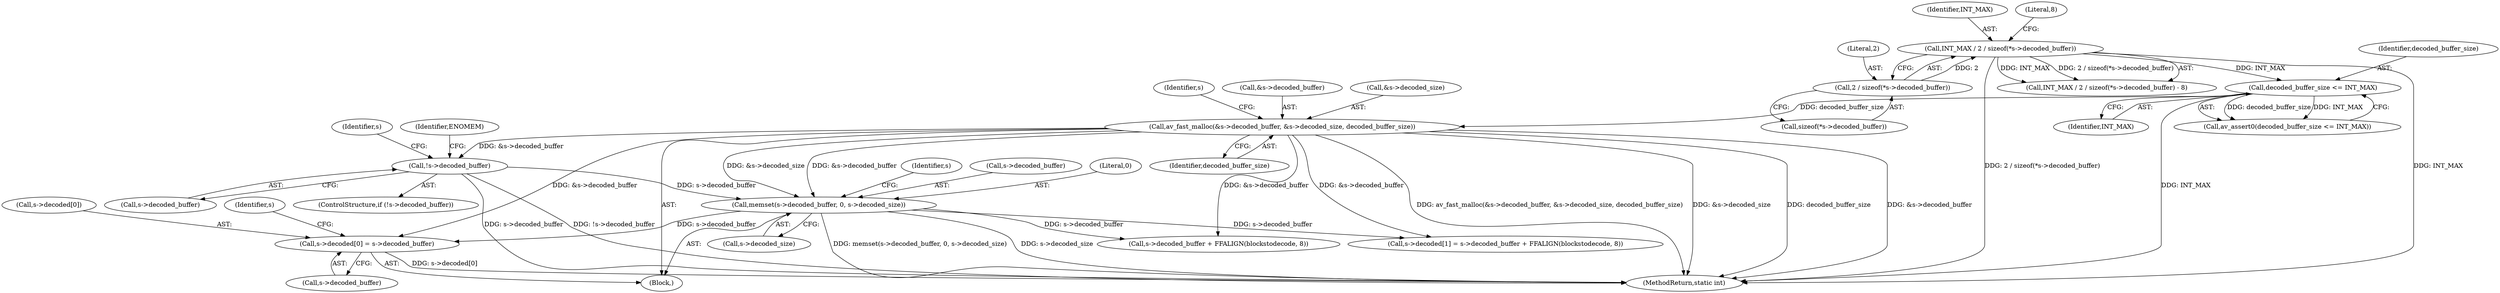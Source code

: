 digraph "0_FFmpeg_ba4beaf6149f7241c8bd85fe853318c2f6837ad0@array" {
"1000481" [label="(Call,s->decoded[0] = s->decoded_buffer)"];
"1000473" [label="(Call,memset(s->decoded_buffer, 0, s->decoded_size))"];
"1000466" [label="(Call,!s->decoded_buffer)"];
"1000455" [label="(Call,av_fast_malloc(&s->decoded_buffer, &s->decoded_size, decoded_buffer_size))"];
"1000452" [label="(Call,decoded_buffer_size <= INT_MAX)"];
"1000371" [label="(Call,INT_MAX / 2 / sizeof(*s->decoded_buffer))"];
"1000373" [label="(Call,2 / sizeof(*s->decoded_buffer))"];
"1000481" [label="(Call,s->decoded[0] = s->decoded_buffer)"];
"1000468" [label="(Identifier,s)"];
"1000484" [label="(Identifier,s)"];
"1000451" [label="(Call,av_assert0(decoded_buffer_size <= INT_MAX))"];
"1000475" [label="(Identifier,s)"];
"1000371" [label="(Call,INT_MAX / 2 / sizeof(*s->decoded_buffer))"];
"1000370" [label="(Call,INT_MAX / 2 / sizeof(*s->decoded_buffer) - 8)"];
"1000374" [label="(Literal,2)"];
"1000472" [label="(Identifier,ENOMEM)"];
"1000719" [label="(MethodReturn,static int)"];
"1000453" [label="(Identifier,decoded_buffer_size)"];
"1000493" [label="(Identifier,s)"];
"1000474" [label="(Call,s->decoded_buffer)"];
"1000466" [label="(Call,!s->decoded_buffer)"];
"1000455" [label="(Call,av_fast_malloc(&s->decoded_buffer, &s->decoded_size, decoded_buffer_size))"];
"1000375" [label="(Call,sizeof(*s->decoded_buffer))"];
"1000452" [label="(Call,decoded_buffer_size <= INT_MAX)"];
"1000454" [label="(Identifier,INT_MAX)"];
"1000478" [label="(Call,s->decoded_size)"];
"1000110" [label="(Block,)"];
"1000465" [label="(ControlStructure,if (!s->decoded_buffer))"];
"1000372" [label="(Identifier,INT_MAX)"];
"1000380" [label="(Literal,8)"];
"1000490" [label="(Call,s->decoded[1] = s->decoded_buffer + FFALIGN(blockstodecode, 8))"];
"1000467" [label="(Call,s->decoded_buffer)"];
"1000482" [label="(Call,s->decoded[0])"];
"1000477" [label="(Literal,0)"];
"1000496" [label="(Call,s->decoded_buffer + FFALIGN(blockstodecode, 8))"];
"1000464" [label="(Identifier,decoded_buffer_size)"];
"1000473" [label="(Call,memset(s->decoded_buffer, 0, s->decoded_size))"];
"1000373" [label="(Call,2 / sizeof(*s->decoded_buffer))"];
"1000456" [label="(Call,&s->decoded_buffer)"];
"1000460" [label="(Call,&s->decoded_size)"];
"1000487" [label="(Call,s->decoded_buffer)"];
"1000481" -> "1000110"  [label="AST: "];
"1000481" -> "1000487"  [label="CFG: "];
"1000482" -> "1000481"  [label="AST: "];
"1000487" -> "1000481"  [label="AST: "];
"1000493" -> "1000481"  [label="CFG: "];
"1000481" -> "1000719"  [label="DDG: s->decoded[0]"];
"1000473" -> "1000481"  [label="DDG: s->decoded_buffer"];
"1000455" -> "1000481"  [label="DDG: &s->decoded_buffer"];
"1000473" -> "1000110"  [label="AST: "];
"1000473" -> "1000478"  [label="CFG: "];
"1000474" -> "1000473"  [label="AST: "];
"1000477" -> "1000473"  [label="AST: "];
"1000478" -> "1000473"  [label="AST: "];
"1000484" -> "1000473"  [label="CFG: "];
"1000473" -> "1000719"  [label="DDG: memset(s->decoded_buffer, 0, s->decoded_size)"];
"1000473" -> "1000719"  [label="DDG: s->decoded_size"];
"1000466" -> "1000473"  [label="DDG: s->decoded_buffer"];
"1000455" -> "1000473"  [label="DDG: &s->decoded_buffer"];
"1000455" -> "1000473"  [label="DDG: &s->decoded_size"];
"1000473" -> "1000490"  [label="DDG: s->decoded_buffer"];
"1000473" -> "1000496"  [label="DDG: s->decoded_buffer"];
"1000466" -> "1000465"  [label="AST: "];
"1000466" -> "1000467"  [label="CFG: "];
"1000467" -> "1000466"  [label="AST: "];
"1000472" -> "1000466"  [label="CFG: "];
"1000475" -> "1000466"  [label="CFG: "];
"1000466" -> "1000719"  [label="DDG: s->decoded_buffer"];
"1000466" -> "1000719"  [label="DDG: !s->decoded_buffer"];
"1000455" -> "1000466"  [label="DDG: &s->decoded_buffer"];
"1000455" -> "1000110"  [label="AST: "];
"1000455" -> "1000464"  [label="CFG: "];
"1000456" -> "1000455"  [label="AST: "];
"1000460" -> "1000455"  [label="AST: "];
"1000464" -> "1000455"  [label="AST: "];
"1000468" -> "1000455"  [label="CFG: "];
"1000455" -> "1000719"  [label="DDG: av_fast_malloc(&s->decoded_buffer, &s->decoded_size, decoded_buffer_size)"];
"1000455" -> "1000719"  [label="DDG: &s->decoded_size"];
"1000455" -> "1000719"  [label="DDG: decoded_buffer_size"];
"1000455" -> "1000719"  [label="DDG: &s->decoded_buffer"];
"1000452" -> "1000455"  [label="DDG: decoded_buffer_size"];
"1000455" -> "1000490"  [label="DDG: &s->decoded_buffer"];
"1000455" -> "1000496"  [label="DDG: &s->decoded_buffer"];
"1000452" -> "1000451"  [label="AST: "];
"1000452" -> "1000454"  [label="CFG: "];
"1000453" -> "1000452"  [label="AST: "];
"1000454" -> "1000452"  [label="AST: "];
"1000451" -> "1000452"  [label="CFG: "];
"1000452" -> "1000719"  [label="DDG: INT_MAX"];
"1000452" -> "1000451"  [label="DDG: decoded_buffer_size"];
"1000452" -> "1000451"  [label="DDG: INT_MAX"];
"1000371" -> "1000452"  [label="DDG: INT_MAX"];
"1000371" -> "1000370"  [label="AST: "];
"1000371" -> "1000373"  [label="CFG: "];
"1000372" -> "1000371"  [label="AST: "];
"1000373" -> "1000371"  [label="AST: "];
"1000380" -> "1000371"  [label="CFG: "];
"1000371" -> "1000719"  [label="DDG: 2 / sizeof(*s->decoded_buffer)"];
"1000371" -> "1000719"  [label="DDG: INT_MAX"];
"1000371" -> "1000370"  [label="DDG: INT_MAX"];
"1000371" -> "1000370"  [label="DDG: 2 / sizeof(*s->decoded_buffer)"];
"1000373" -> "1000371"  [label="DDG: 2"];
"1000373" -> "1000375"  [label="CFG: "];
"1000374" -> "1000373"  [label="AST: "];
"1000375" -> "1000373"  [label="AST: "];
}
